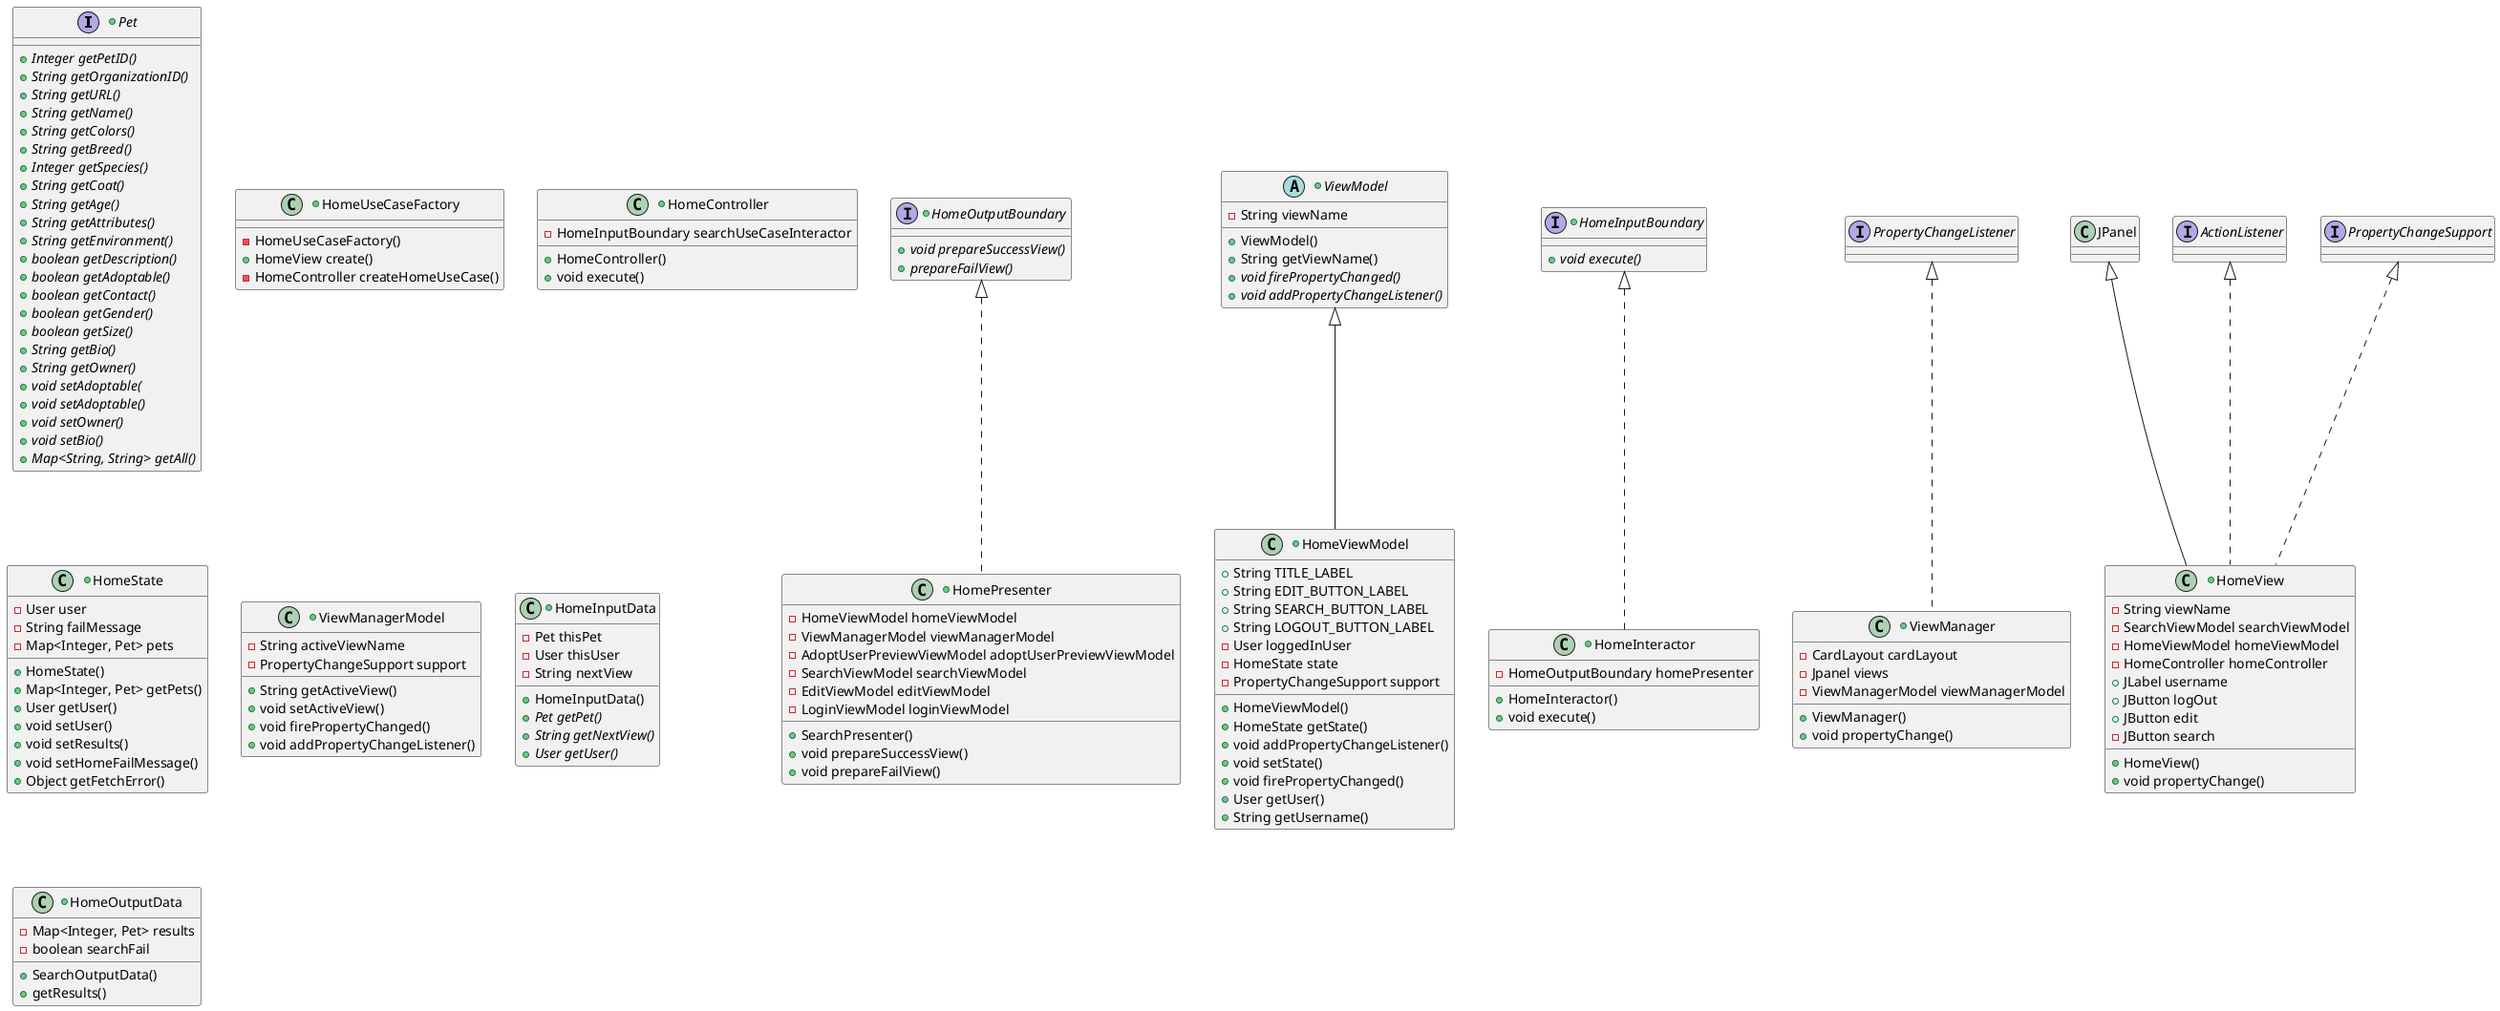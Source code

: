 @startuml
'https://plantuml.com/use-case-diagram

+interface Pet {
    {abstract} +Integer getPetID()
    {abstract} +String getOrganizationID()
    {abstract} +String getURL()
    {abstract} +String getName()
    {abstract} +String getColors()
    {abstract} +String getBreed()
    {abstract} +Integer getSpecies()
    {abstract} +String getCoat()
    {abstract} +String getAge()
    {abstract} +String getAttributes()
    {abstract} +String getEnvironment()
    {abstract} +boolean getDescription()
    {abstract} +boolean getAdoptable()
    {abstract} +boolean getContact()
    {abstract} +boolean getGender()
    {abstract} +boolean getSize()
    {abstract} +String getBio()
    {abstract} +String getOwner()
    {abstract} +void setAdoptable(
    {abstract} +void setAdoptable()
    {abstract} +void setOwner()
    {abstract} +void setBio()
    {abstract} +Map<String, String> getAll()
}

+class HomeUseCaseFactory {
    -HomeUseCaseFactory()
    +HomeView create()
    -HomeController createHomeUseCase()
}

+class HomeController {
    -HomeInputBoundary searchUseCaseInteractor
    +HomeController()
    +void execute()
}

+class HomePresenter implements HomeOutputBoundary{
    -HomeViewModel homeViewModel
    -ViewManagerModel viewManagerModel
    -AdoptUserPreviewViewModel adoptUserPreviewViewModel
    -SearchViewModel searchViewModel
    -EditViewModel editViewModel
    -LoginViewModel loginViewModel
    +SearchPresenter()
    +void prepareSuccessView()
    +void prepareFailView()
}

+class HomeState {
    -User user
    -String failMessage
    -Map<Integer, Pet> pets
    +HomeState()
    +Map<Integer, Pet> getPets()
    +User getUser()
    +void setUser()
    +void setResults()
    +void setHomeFailMessage()
    +Object getFetchError()
}

+class HomeViewModel extends ViewModel{
    +String TITLE_LABEL
    +String EDIT_BUTTON_LABEL
    +String SEARCH_BUTTON_LABEL
    +String LOGOUT_BUTTON_LABEL
    -User loggedInUser
    -HomeState state
    -PropertyChangeSupport support
    +HomeViewModel()
    +HomeState getState()
    +void addPropertyChangeListener()
    +void setState()
    +void firePropertyChanged()
    +User getUser()
    +String getUsername()
}

+class ViewManagerModel {
    -String activeViewName
    -PropertyChangeSupport support
    +String getActiveView()
    +void setActiveView()
    +void firePropertyChanged()
    +void addPropertyChangeListener()
}

+abstract class ViewModel {
    -String viewName
    +ViewModel()
    +String getViewName()
    {abstract} +void firePropertyChanged()
    {abstract} +void addPropertyChangeListener()
}

+interface HomeInputBoundary {
    {abstract} +void execute()
}

+class HomeInputData {
    -Pet thisPet
    -User thisUser
    -String nextView
    +HomeInputData()
    {abstract} +Pet getPet()
    {abstract} +String getNextView()
    {abstract} +User getUser()
}

+class HomeInteractor implements HomeInputBoundary{
    -HomeOutputBoundary homePresenter
    +HomeInteractor()
    +void execute()
}

+interface HomeOutputBoundary {
    {abstract} +void prepareSuccessView()
    {abstract} +prepareFailView()
}

+class HomeOutputData {
    -Map<Integer, Pet> results
    -boolean searchFail
    +SearchOutputData()
    +getResults()
}


+class ViewManager implements PropertyChangeListener {
    -CardLayout cardLayout
    -Jpanel views
    -ViewManagerModel viewManagerModel
    +ViewManager()
    +void propertyChange()
}

+class HomeView extends JPanel implements ActionListener, PropertyChangeSupport {
    -String viewName
    -SearchViewModel searchViewModel
    -HomeViewModel homeViewModel
    -HomeController homeController
    +JLabel username
    +JButton logOut
    +JButton edit
    -JButton search
    +HomeView()
    +void propertyChange()
}

@enduml
